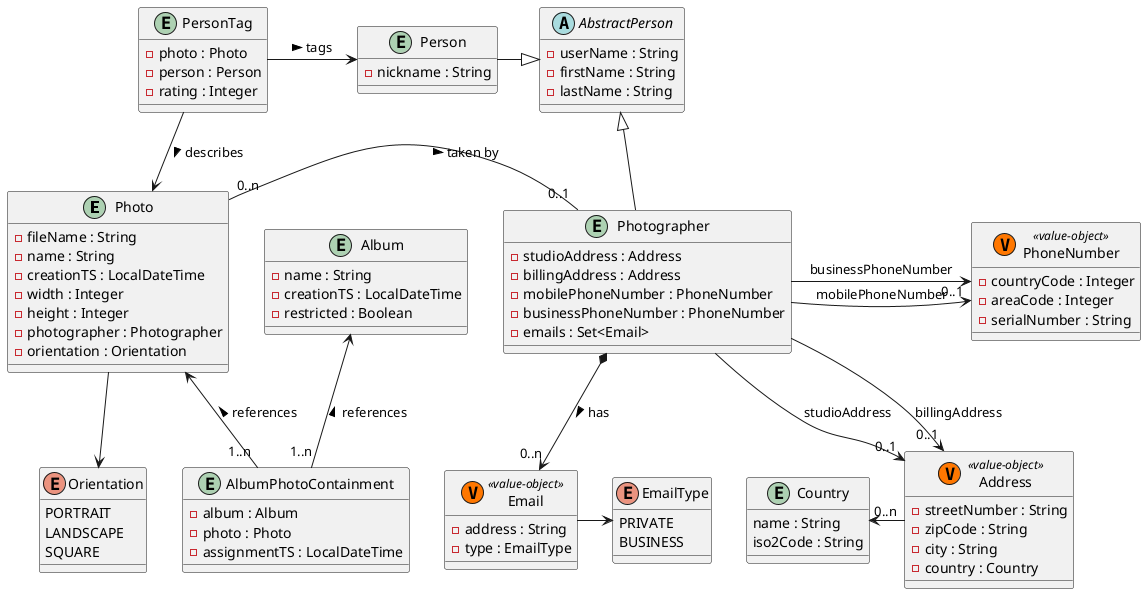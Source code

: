 @startuml
'https://plantuml.com/class-diagram

entity Photo {
- fileName : String
- name : String
- creationTS : LocalDateTime
- width : Integer
- height : Integer
- photographer : Photographer
- orientation : Orientation
}

entity Album {
- name : String
- creationTS : LocalDateTime
- restricted : Boolean
}

abstract AbstractPerson {
- userName : String
- firstName : String
- lastName : String
}

entity Person {
- nickname : String
}

entity Photographer {
- studioAddress : Address
- billingAddress : Address
- mobilePhoneNumber : PhoneNumber
- businessPhoneNumber : PhoneNumber
- emails : Set<Email>
}

entity PersonTag {
- photo : Photo
- person : Person
- rating : Integer
}

entity AlbumPhotoContainment {
- album : Album
- photo : Photo
- assignmentTS : LocalDateTime
}

entity Country {
name : String
iso2Code : String
}

enum Orientation {
PORTRAIT
LANDSCAPE
SQUARE
}

enum EmailType {
PRIVATE
BUSINESS
}

class Address << (V, #FF7700) value-object >> {
- streetNumber : String
- zipCode : String
- city : String
- country : Country
}

class PhoneNumber << (V, #FF7700) value-object >> {
- countryCode : Integer
- areaCode : Integer
- serialNumber : String
}

class Email << (V, #FF7700) value-object >> {
- address : String
- type : EmailType
}

Album <-- "1..n" AlbumPhotoContainment : references <
Photo <-- "1..n" AlbumPhotoContainment : references <
Photographer -up-|> AbstractPerson
Person -right-|> AbstractPerson
Photographer "0..1" -left- "0..n" Photo : taken by <
Photographer --> "0..1" Address : studioAddress
Photographer --> "0..1" Address : billingAddress
Photographer -right-> PhoneNumber : mobilePhoneNumber
Photographer -up-> "0..1" PhoneNumber : businessPhoneNumber
Photographer *--> "0..n" Email : has >
PersonTag -right-> Person : tags >
PersonTag --> Photo : describes >
Email -right-> EmailType
Address "0..n" -left-> Country
Photo --> Orientation

@enduml